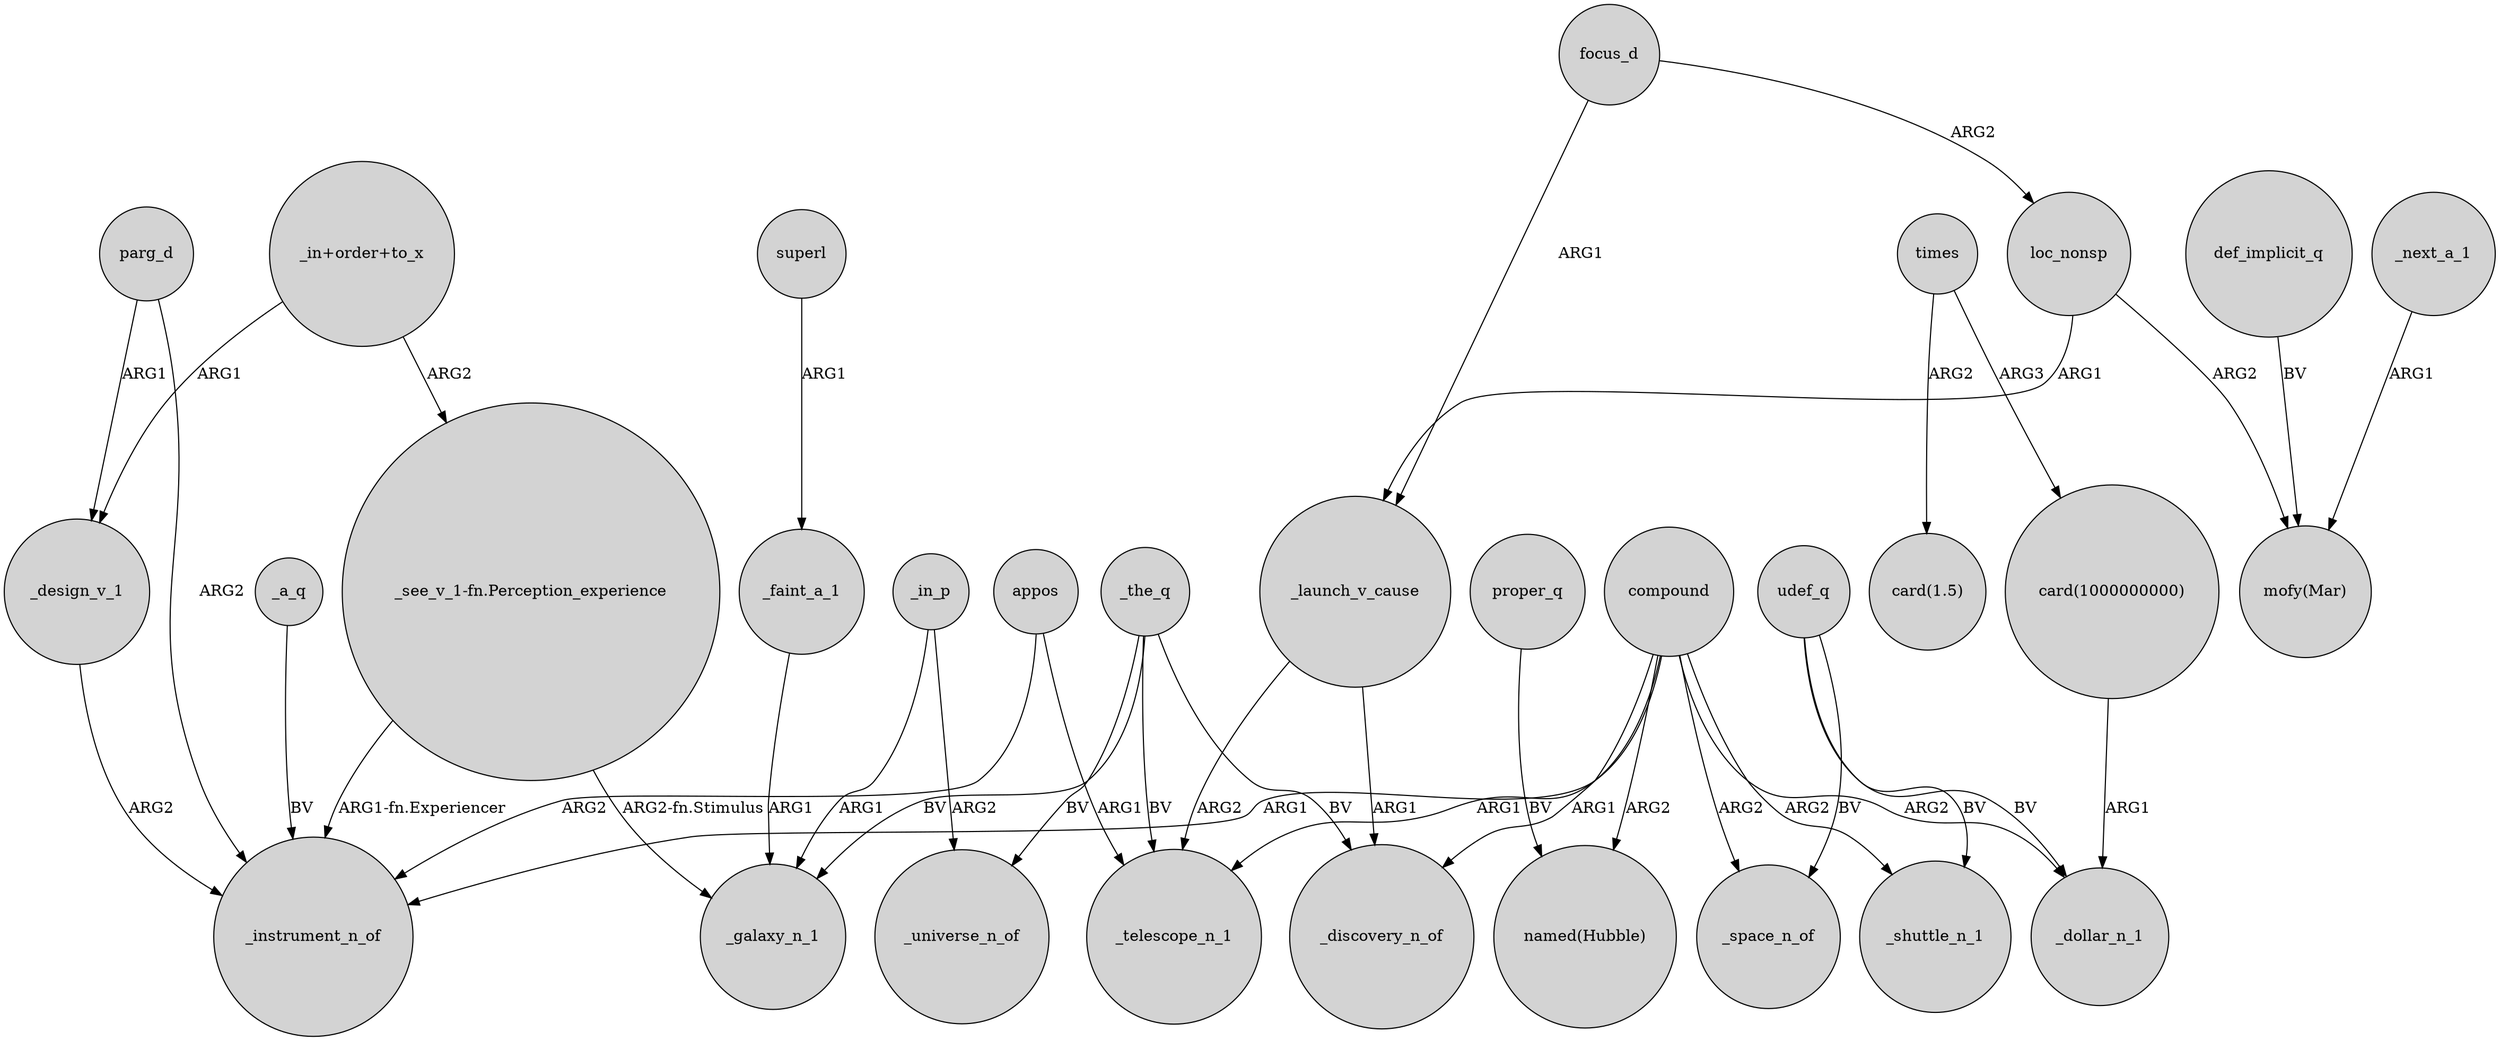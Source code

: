 digraph {
	node [shape=circle style=filled]
	focus_d -> loc_nonsp [label=ARG2]
	"_in+order+to_x" -> "_see_v_1-fn.Perception_experience" [label=ARG2]
	compound -> _discovery_n_of [label=ARG1]
	appos -> _telescope_n_1 [label=ARG1]
	_a_q -> _instrument_n_of [label=BV]
	focus_d -> _launch_v_cause [label=ARG1]
	times -> "card(1.5)" [label=ARG2]
	compound -> _shuttle_n_1 [label=ARG2]
	udef_q -> _shuttle_n_1 [label=BV]
	_launch_v_cause -> _discovery_n_of [label=ARG1]
	_launch_v_cause -> _telescope_n_1 [label=ARG2]
	compound -> _space_n_of [label=ARG2]
	superl -> _faint_a_1 [label=ARG1]
	def_implicit_q -> "mofy(Mar)" [label=BV]
	loc_nonsp -> "mofy(Mar)" [label=ARG2]
	times -> "card(1000000000)" [label=ARG3]
	_the_q -> _discovery_n_of [label=BV]
	_the_q -> _universe_n_of [label=BV]
	_faint_a_1 -> _galaxy_n_1 [label=ARG1]
	udef_q -> _space_n_of [label=BV]
	_in_p -> _galaxy_n_1 [label=ARG1]
	loc_nonsp -> _launch_v_cause [label=ARG1]
	_the_q -> _telescope_n_1 [label=BV]
	proper_q -> "named(Hubble)" [label=BV]
	appos -> _instrument_n_of [label=ARG2]
	parg_d -> _design_v_1 [label=ARG1]
	_in_p -> _universe_n_of [label=ARG2]
	_next_a_1 -> "mofy(Mar)" [label=ARG1]
	"_see_v_1-fn.Perception_experience" -> _galaxy_n_1 [label="ARG2-fn.Stimulus"]
	parg_d -> _instrument_n_of [label=ARG2]
	udef_q -> _dollar_n_1 [label=BV]
	_the_q -> _galaxy_n_1 [label=BV]
	"card(1000000000)" -> _dollar_n_1 [label=ARG1]
	_design_v_1 -> _instrument_n_of [label=ARG2]
	compound -> _dollar_n_1 [label=ARG2]
	compound -> _telescope_n_1 [label=ARG1]
	"_in+order+to_x" -> _design_v_1 [label=ARG1]
	"_see_v_1-fn.Perception_experience" -> _instrument_n_of [label="ARG1-fn.Experiencer"]
	compound -> _instrument_n_of [label=ARG1]
	compound -> "named(Hubble)" [label=ARG2]
}
